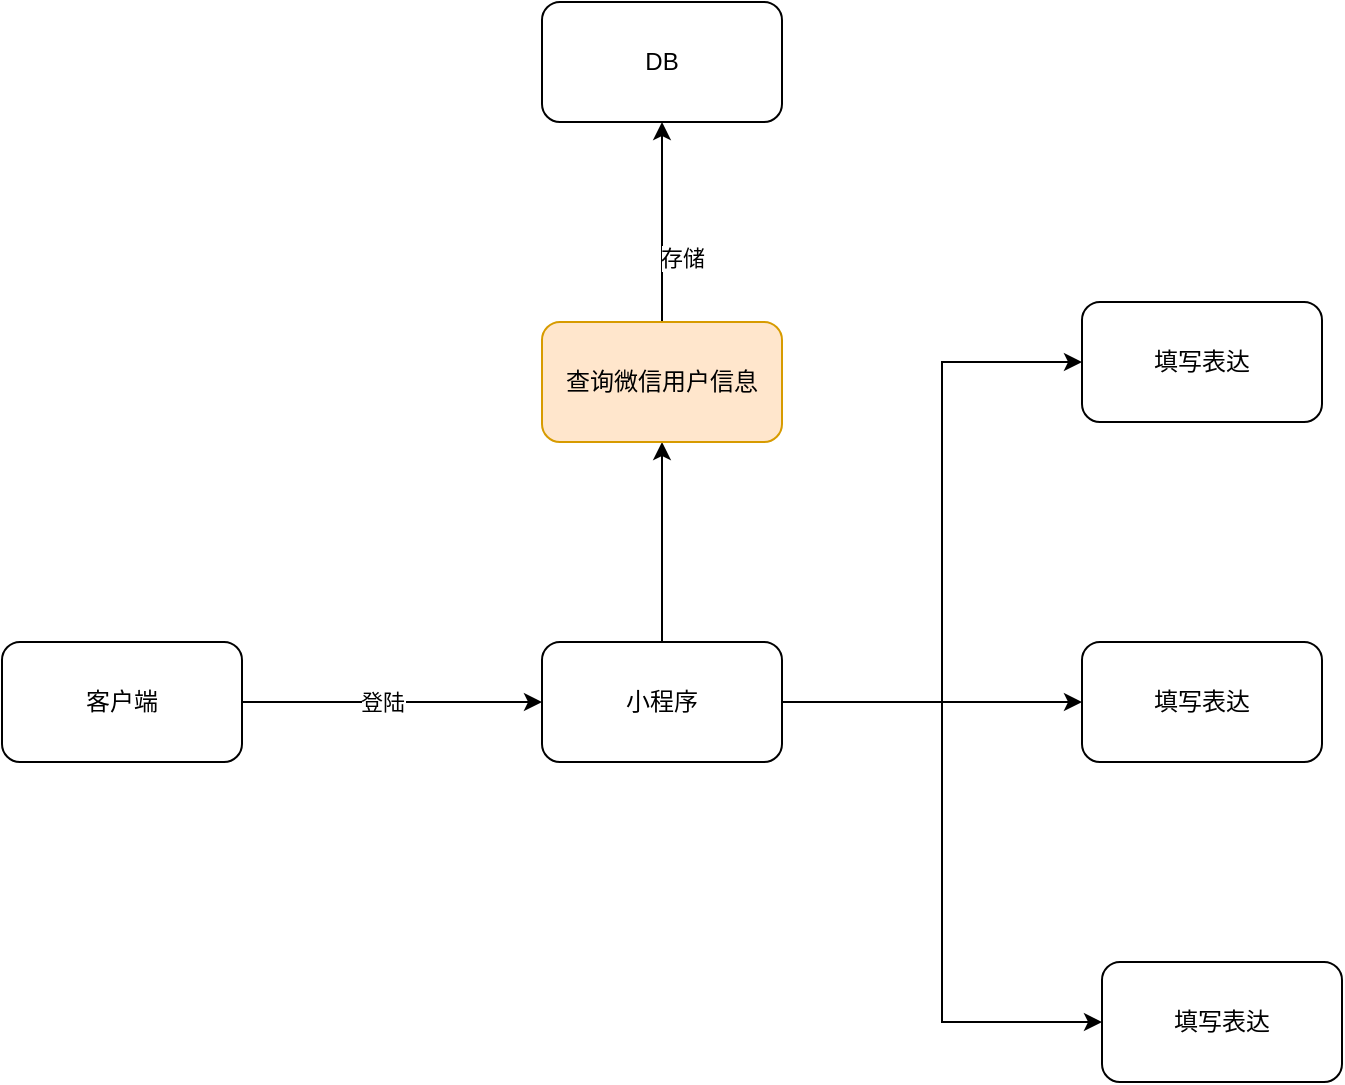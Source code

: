 <mxfile version="26.1.1">
  <diagram name="第 1 页" id="F_KBQMhPhrDOUeG0Ro17">
    <mxGraphModel dx="1434" dy="746" grid="1" gridSize="10" guides="1" tooltips="1" connect="1" arrows="1" fold="1" page="1" pageScale="1" pageWidth="827" pageHeight="1169" math="0" shadow="0">
      <root>
        <mxCell id="0" />
        <mxCell id="1" parent="0" />
        <mxCell id="4fqrKCkIJPKxaF0g75G1-3" style="edgeStyle=orthogonalEdgeStyle;rounded=0;orthogonalLoop=1;jettySize=auto;html=1;" edge="1" parent="1" source="4fqrKCkIJPKxaF0g75G1-1" target="4fqrKCkIJPKxaF0g75G1-2">
          <mxGeometry relative="1" as="geometry" />
        </mxCell>
        <mxCell id="4fqrKCkIJPKxaF0g75G1-4" value="登陆" style="edgeLabel;html=1;align=center;verticalAlign=middle;resizable=0;points=[];" vertex="1" connectable="0" parent="4fqrKCkIJPKxaF0g75G1-3">
          <mxGeometry x="-0.163" y="-5" relative="1" as="geometry">
            <mxPoint x="7" y="-5" as="offset" />
          </mxGeometry>
        </mxCell>
        <mxCell id="4fqrKCkIJPKxaF0g75G1-1" value="客户端" style="rounded=1;whiteSpace=wrap;html=1;" vertex="1" parent="1">
          <mxGeometry x="20" y="360" width="120" height="60" as="geometry" />
        </mxCell>
        <mxCell id="4fqrKCkIJPKxaF0g75G1-8" style="edgeStyle=orthogonalEdgeStyle;rounded=0;orthogonalLoop=1;jettySize=auto;html=1;" edge="1" parent="1" source="4fqrKCkIJPKxaF0g75G1-2" target="4fqrKCkIJPKxaF0g75G1-5">
          <mxGeometry relative="1" as="geometry" />
        </mxCell>
        <mxCell id="4fqrKCkIJPKxaF0g75G1-18" style="edgeStyle=orthogonalEdgeStyle;rounded=0;orthogonalLoop=1;jettySize=auto;html=1;entryX=0;entryY=0.5;entryDx=0;entryDy=0;" edge="1" parent="1" source="4fqrKCkIJPKxaF0g75G1-2" target="4fqrKCkIJPKxaF0g75G1-10">
          <mxGeometry relative="1" as="geometry">
            <Array as="points">
              <mxPoint x="490" y="390" />
              <mxPoint x="490" y="220" />
            </Array>
          </mxGeometry>
        </mxCell>
        <mxCell id="4fqrKCkIJPKxaF0g75G1-19" style="edgeStyle=orthogonalEdgeStyle;rounded=0;orthogonalLoop=1;jettySize=auto;html=1;" edge="1" parent="1" source="4fqrKCkIJPKxaF0g75G1-2" target="4fqrKCkIJPKxaF0g75G1-15">
          <mxGeometry relative="1" as="geometry" />
        </mxCell>
        <mxCell id="4fqrKCkIJPKxaF0g75G1-20" style="edgeStyle=orthogonalEdgeStyle;rounded=0;orthogonalLoop=1;jettySize=auto;html=1;entryX=0;entryY=0.5;entryDx=0;entryDy=0;" edge="1" parent="1" source="4fqrKCkIJPKxaF0g75G1-2" target="4fqrKCkIJPKxaF0g75G1-16">
          <mxGeometry relative="1" as="geometry" />
        </mxCell>
        <mxCell id="4fqrKCkIJPKxaF0g75G1-2" value="小程序" style="rounded=1;whiteSpace=wrap;html=1;" vertex="1" parent="1">
          <mxGeometry x="290" y="360" width="120" height="60" as="geometry" />
        </mxCell>
        <mxCell id="4fqrKCkIJPKxaF0g75G1-13" value="" style="edgeStyle=orthogonalEdgeStyle;rounded=0;orthogonalLoop=1;jettySize=auto;html=1;" edge="1" parent="1" source="4fqrKCkIJPKxaF0g75G1-5" target="4fqrKCkIJPKxaF0g75G1-12">
          <mxGeometry relative="1" as="geometry" />
        </mxCell>
        <mxCell id="4fqrKCkIJPKxaF0g75G1-14" value="存储" style="edgeLabel;html=1;align=center;verticalAlign=middle;resizable=0;points=[];" vertex="1" connectable="0" parent="4fqrKCkIJPKxaF0g75G1-13">
          <mxGeometry x="-0.369" y="-1" relative="1" as="geometry">
            <mxPoint x="9" y="-1" as="offset" />
          </mxGeometry>
        </mxCell>
        <mxCell id="4fqrKCkIJPKxaF0g75G1-5" value="查询微信用户信息" style="rounded=1;whiteSpace=wrap;html=1;fillColor=#ffe6cc;strokeColor=#d79b00;" vertex="1" parent="1">
          <mxGeometry x="290" y="200" width="120" height="60" as="geometry" />
        </mxCell>
        <mxCell id="4fqrKCkIJPKxaF0g75G1-10" value="填写表达" style="rounded=1;whiteSpace=wrap;html=1;" vertex="1" parent="1">
          <mxGeometry x="560" y="190" width="120" height="60" as="geometry" />
        </mxCell>
        <mxCell id="4fqrKCkIJPKxaF0g75G1-12" value="DB" style="whiteSpace=wrap;html=1;rounded=1;" vertex="1" parent="1">
          <mxGeometry x="290" y="40" width="120" height="60" as="geometry" />
        </mxCell>
        <mxCell id="4fqrKCkIJPKxaF0g75G1-16" value="填写表达" style="rounded=1;whiteSpace=wrap;html=1;" vertex="1" parent="1">
          <mxGeometry x="570" y="520" width="120" height="60" as="geometry" />
        </mxCell>
        <mxCell id="4fqrKCkIJPKxaF0g75G1-15" value="填写表达" style="rounded=1;whiteSpace=wrap;html=1;" vertex="1" parent="1">
          <mxGeometry x="560" y="360" width="120" height="60" as="geometry" />
        </mxCell>
      </root>
    </mxGraphModel>
  </diagram>
</mxfile>
